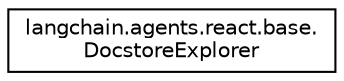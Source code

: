 digraph "Graphical Class Hierarchy"
{
 // LATEX_PDF_SIZE
  edge [fontname="Helvetica",fontsize="10",labelfontname="Helvetica",labelfontsize="10"];
  node [fontname="Helvetica",fontsize="10",shape=record];
  rankdir="LR";
  Node0 [label="langchain.agents.react.base.\lDocstoreExplorer",height=0.2,width=0.4,color="black", fillcolor="white", style="filled",URL="$classlangchain_1_1agents_1_1react_1_1base_1_1DocstoreExplorer.html",tooltip=" "];
}
